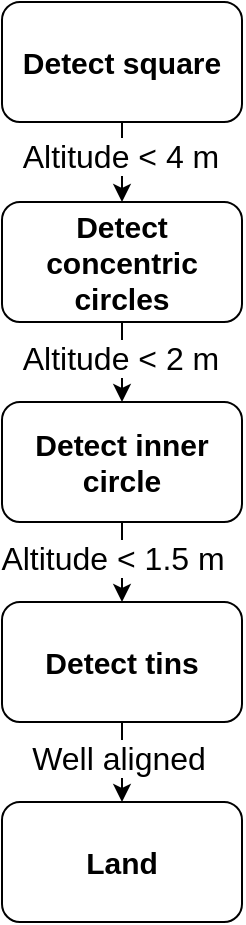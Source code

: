 <mxfile version="24.5.3" type="device">
  <diagram name="Page-1" id="l0MXM9vD9K8zOjjMg7in">
    <mxGraphModel dx="1195" dy="725" grid="1" gridSize="10" guides="1" tooltips="1" connect="1" arrows="1" fold="1" page="1" pageScale="1" pageWidth="850" pageHeight="1100" math="0" shadow="0">
      <root>
        <mxCell id="0" />
        <mxCell id="1" parent="0" />
        <mxCell id="9x6aTGWP-mcX0B8j0t4h-8" value="" style="edgeStyle=orthogonalEdgeStyle;rounded=0;orthogonalLoop=1;jettySize=auto;html=1;entryX=0.5;entryY=0;entryDx=0;entryDy=0;" parent="1" source="9x6aTGWP-mcX0B8j0t4h-1" edge="1" target="9x6aTGWP-mcX0B8j0t4h-3">
          <mxGeometry relative="1" as="geometry">
            <mxPoint x="430" y="470" as="targetPoint" />
          </mxGeometry>
        </mxCell>
        <mxCell id="NMsIElPYfXZi_bhuMbWV-4" value="&lt;font style=&quot;font-size: 16px;&quot;&gt;Altitude &amp;lt; 4 m&lt;/font&gt;" style="edgeLabel;html=1;align=center;verticalAlign=middle;resizable=0;points=[];" vertex="1" connectable="0" parent="9x6aTGWP-mcX0B8j0t4h-8">
          <mxGeometry x="-0.193" y="-1" relative="1" as="geometry">
            <mxPoint y="1" as="offset" />
          </mxGeometry>
        </mxCell>
        <mxCell id="9x6aTGWP-mcX0B8j0t4h-1" value="Detect square" style="rounded=1;whiteSpace=wrap;html=1;fontSize=15;fontStyle=1" parent="1" vertex="1">
          <mxGeometry x="370" y="380" width="120" height="60" as="geometry" />
        </mxCell>
        <mxCell id="9x6aTGWP-mcX0B8j0t4h-9" style="edgeStyle=orthogonalEdgeStyle;rounded=0;orthogonalLoop=1;jettySize=auto;html=1;entryX=0.5;entryY=0;entryDx=0;entryDy=0;" parent="1" source="9x6aTGWP-mcX0B8j0t4h-3" target="9x6aTGWP-mcX0B8j0t4h-4" edge="1">
          <mxGeometry relative="1" as="geometry" />
        </mxCell>
        <mxCell id="NMsIElPYfXZi_bhuMbWV-5" value="&lt;span style=&quot;font-size: 16px;&quot;&gt;Altitude &amp;lt; 2 m&lt;/span&gt;" style="edgeLabel;html=1;align=center;verticalAlign=middle;resizable=0;points=[];" vertex="1" connectable="0" parent="9x6aTGWP-mcX0B8j0t4h-9">
          <mxGeometry x="-0.393" y="-1" relative="1" as="geometry">
            <mxPoint y="6" as="offset" />
          </mxGeometry>
        </mxCell>
        <mxCell id="9x6aTGWP-mcX0B8j0t4h-3" value="Detect concentric circles" style="rounded=1;whiteSpace=wrap;html=1;fontSize=15;fontStyle=1" parent="1" vertex="1">
          <mxGeometry x="370" y="480" width="120" height="60" as="geometry" />
        </mxCell>
        <mxCell id="9x6aTGWP-mcX0B8j0t4h-10" style="edgeStyle=orthogonalEdgeStyle;rounded=0;orthogonalLoop=1;jettySize=auto;html=1;entryX=0.5;entryY=0;entryDx=0;entryDy=0;" parent="1" source="9x6aTGWP-mcX0B8j0t4h-4" target="9x6aTGWP-mcX0B8j0t4h-5" edge="1">
          <mxGeometry relative="1" as="geometry" />
        </mxCell>
        <mxCell id="NMsIElPYfXZi_bhuMbWV-6" value="&lt;span style=&quot;font-size: 16px;&quot;&gt;Altitude &amp;lt; 1.5 m&lt;/span&gt;" style="edgeLabel;html=1;align=center;verticalAlign=middle;resizable=0;points=[];" vertex="1" connectable="0" parent="9x6aTGWP-mcX0B8j0t4h-10">
          <mxGeometry x="-0.307" y="-2" relative="1" as="geometry">
            <mxPoint x="-3" y="4" as="offset" />
          </mxGeometry>
        </mxCell>
        <mxCell id="9x6aTGWP-mcX0B8j0t4h-4" value="Detect inner circle" style="rounded=1;whiteSpace=wrap;html=1;fontSize=15;fontStyle=1" parent="1" vertex="1">
          <mxGeometry x="370" y="580" width="120" height="60" as="geometry" />
        </mxCell>
        <mxCell id="9x6aTGWP-mcX0B8j0t4h-11" style="edgeStyle=orthogonalEdgeStyle;rounded=0;orthogonalLoop=1;jettySize=auto;html=1;entryX=0.5;entryY=0;entryDx=0;entryDy=0;" parent="1" source="9x6aTGWP-mcX0B8j0t4h-5" target="9x6aTGWP-mcX0B8j0t4h-6" edge="1">
          <mxGeometry relative="1" as="geometry" />
        </mxCell>
        <mxCell id="NMsIElPYfXZi_bhuMbWV-7" value="&lt;span style=&quot;font-size: 16px;&quot;&gt;Well aligned&lt;/span&gt;" style="edgeLabel;html=1;align=center;verticalAlign=middle;resizable=0;points=[];" vertex="1" connectable="0" parent="9x6aTGWP-mcX0B8j0t4h-11">
          <mxGeometry x="-0.307" y="-2" relative="1" as="geometry">
            <mxPoint y="4" as="offset" />
          </mxGeometry>
        </mxCell>
        <mxCell id="9x6aTGWP-mcX0B8j0t4h-5" value="Detect tins" style="rounded=1;whiteSpace=wrap;html=1;fontSize=15;fontStyle=1" parent="1" vertex="1">
          <mxGeometry x="370" y="680" width="120" height="60" as="geometry" />
        </mxCell>
        <mxCell id="9x6aTGWP-mcX0B8j0t4h-6" value="Land" style="rounded=1;whiteSpace=wrap;html=1;fontSize=15;fontStyle=1" parent="1" vertex="1">
          <mxGeometry x="370" y="780" width="120" height="60" as="geometry" />
        </mxCell>
        <mxCell id="9x6aTGWP-mcX0B8j0t4h-7" style="edgeStyle=orthogonalEdgeStyle;rounded=0;orthogonalLoop=1;jettySize=auto;html=1;exitX=0.5;exitY=1;exitDx=0;exitDy=0;" parent="1" source="9x6aTGWP-mcX0B8j0t4h-4" target="9x6aTGWP-mcX0B8j0t4h-4" edge="1">
          <mxGeometry relative="1" as="geometry" />
        </mxCell>
      </root>
    </mxGraphModel>
  </diagram>
</mxfile>

